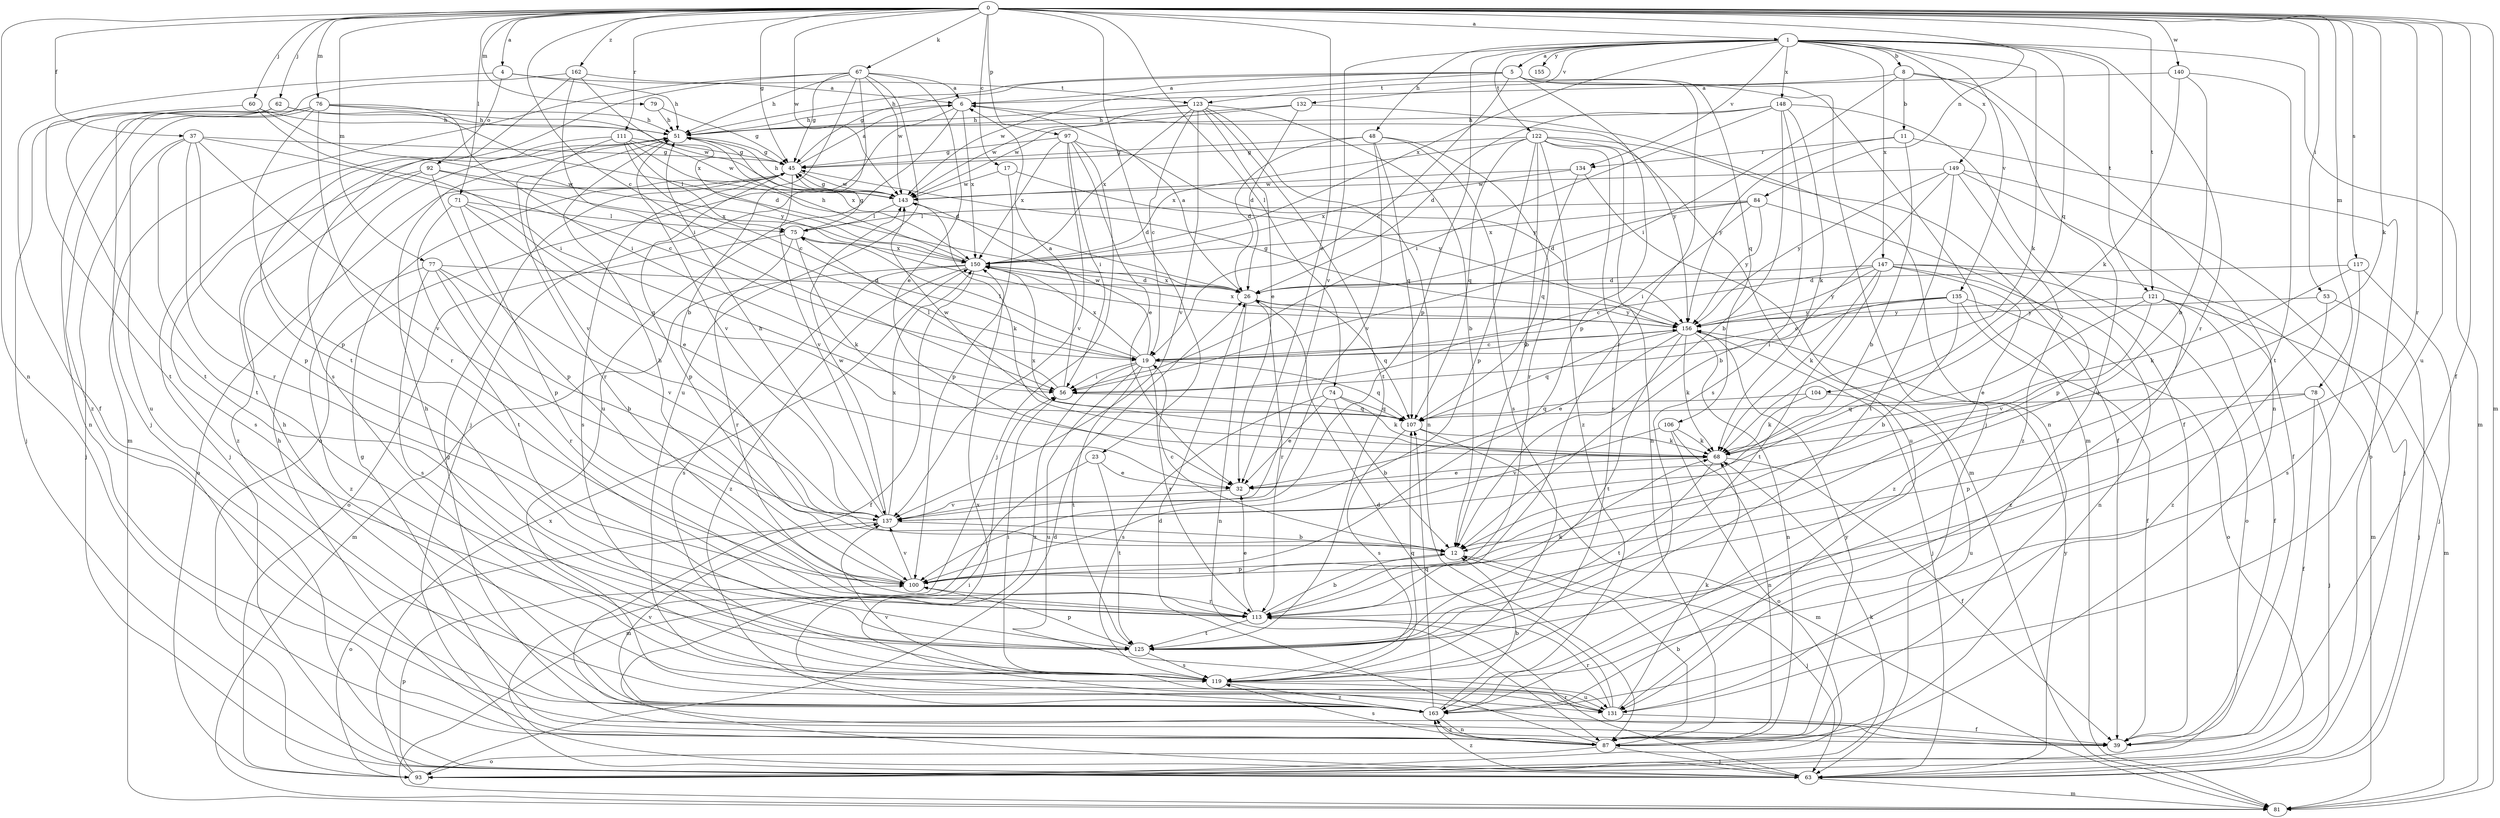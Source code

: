 strict digraph  {
0;
1;
4;
5;
6;
8;
11;
12;
17;
19;
23;
26;
32;
37;
39;
45;
48;
51;
53;
56;
60;
62;
63;
67;
68;
71;
74;
75;
76;
77;
78;
79;
81;
84;
87;
92;
93;
97;
100;
104;
106;
107;
111;
113;
117;
119;
121;
122;
123;
125;
131;
132;
134;
135;
137;
140;
143;
147;
148;
149;
150;
155;
156;
162;
163;
0 -> 1  [label=a];
0 -> 4  [label=a];
0 -> 17  [label=c];
0 -> 19  [label=c];
0 -> 23  [label=d];
0 -> 32  [label=e];
0 -> 37  [label=f];
0 -> 39  [label=f];
0 -> 45  [label=g];
0 -> 53  [label=i];
0 -> 60  [label=j];
0 -> 62  [label=j];
0 -> 67  [label=k];
0 -> 68  [label=k];
0 -> 71  [label=l];
0 -> 74  [label=l];
0 -> 76  [label=m];
0 -> 77  [label=m];
0 -> 78  [label=m];
0 -> 79  [label=m];
0 -> 81  [label=m];
0 -> 84  [label=n];
0 -> 87  [label=n];
0 -> 97  [label=p];
0 -> 111  [label=r];
0 -> 113  [label=r];
0 -> 117  [label=s];
0 -> 121  [label=t];
0 -> 131  [label=u];
0 -> 140  [label=w];
0 -> 143  [label=w];
0 -> 162  [label=z];
1 -> 5  [label=a];
1 -> 8  [label=b];
1 -> 48  [label=h];
1 -> 68  [label=k];
1 -> 81  [label=m];
1 -> 100  [label=p];
1 -> 104  [label=q];
1 -> 113  [label=r];
1 -> 121  [label=t];
1 -> 122  [label=t];
1 -> 132  [label=v];
1 -> 134  [label=v];
1 -> 135  [label=v];
1 -> 137  [label=v];
1 -> 147  [label=x];
1 -> 148  [label=x];
1 -> 149  [label=x];
1 -> 150  [label=x];
1 -> 155  [label=y];
4 -> 39  [label=f];
4 -> 51  [label=h];
4 -> 92  [label=o];
4 -> 123  [label=t];
5 -> 6  [label=a];
5 -> 19  [label=c];
5 -> 45  [label=g];
5 -> 51  [label=h];
5 -> 63  [label=j];
5 -> 81  [label=m];
5 -> 100  [label=p];
5 -> 106  [label=q];
5 -> 113  [label=r];
5 -> 143  [label=w];
6 -> 51  [label=h];
6 -> 93  [label=o];
6 -> 131  [label=u];
6 -> 150  [label=x];
6 -> 156  [label=y];
8 -> 11  [label=b];
8 -> 56  [label=i];
8 -> 87  [label=n];
8 -> 123  [label=t];
8 -> 131  [label=u];
11 -> 12  [label=b];
11 -> 93  [label=o];
11 -> 156  [label=y];
11 -> 134  [label=r];
12 -> 19  [label=c];
12 -> 63  [label=j];
12 -> 100  [label=p];
17 -> 100  [label=p];
17 -> 143  [label=w];
17 -> 156  [label=y];
19 -> 56  [label=i];
19 -> 75  [label=l];
19 -> 107  [label=q];
19 -> 113  [label=r];
19 -> 125  [label=t];
19 -> 131  [label=u];
19 -> 143  [label=w];
19 -> 150  [label=x];
19 -> 156  [label=y];
19 -> 163  [label=z];
23 -> 32  [label=e];
23 -> 81  [label=m];
23 -> 125  [label=t];
26 -> 6  [label=a];
26 -> 87  [label=n];
26 -> 107  [label=q];
26 -> 113  [label=r];
26 -> 150  [label=x];
26 -> 156  [label=y];
32 -> 137  [label=v];
37 -> 19  [label=c];
37 -> 45  [label=g];
37 -> 63  [label=j];
37 -> 100  [label=p];
37 -> 113  [label=r];
37 -> 125  [label=t];
37 -> 137  [label=v];
39 -> 45  [label=g];
39 -> 150  [label=x];
45 -> 6  [label=a];
45 -> 93  [label=o];
45 -> 100  [label=p];
45 -> 119  [label=s];
45 -> 137  [label=v];
45 -> 143  [label=w];
48 -> 26  [label=d];
48 -> 45  [label=g];
48 -> 107  [label=q];
48 -> 113  [label=r];
48 -> 119  [label=s];
48 -> 137  [label=v];
51 -> 45  [label=g];
51 -> 113  [label=r];
51 -> 137  [label=v];
51 -> 150  [label=x];
53 -> 63  [label=j];
53 -> 156  [label=y];
53 -> 163  [label=z];
56 -> 6  [label=a];
56 -> 75  [label=l];
56 -> 107  [label=q];
60 -> 51  [label=h];
60 -> 56  [label=i];
60 -> 125  [label=t];
60 -> 156  [label=y];
62 -> 26  [label=d];
62 -> 51  [label=h];
62 -> 63  [label=j];
62 -> 125  [label=t];
63 -> 56  [label=i];
63 -> 81  [label=m];
63 -> 113  [label=r];
63 -> 156  [label=y];
63 -> 163  [label=z];
67 -> 6  [label=a];
67 -> 12  [label=b];
67 -> 32  [label=e];
67 -> 45  [label=g];
67 -> 51  [label=h];
67 -> 63  [label=j];
67 -> 81  [label=m];
67 -> 119  [label=s];
67 -> 131  [label=u];
67 -> 143  [label=w];
68 -> 32  [label=e];
68 -> 39  [label=f];
68 -> 125  [label=t];
68 -> 150  [label=x];
71 -> 32  [label=e];
71 -> 75  [label=l];
71 -> 100  [label=p];
71 -> 107  [label=q];
71 -> 125  [label=t];
74 -> 12  [label=b];
74 -> 32  [label=e];
74 -> 68  [label=k];
74 -> 107  [label=q];
74 -> 119  [label=s];
75 -> 45  [label=g];
75 -> 68  [label=k];
75 -> 93  [label=o];
75 -> 113  [label=r];
75 -> 150  [label=x];
76 -> 51  [label=h];
76 -> 56  [label=i];
76 -> 87  [label=n];
76 -> 100  [label=p];
76 -> 113  [label=r];
76 -> 131  [label=u];
76 -> 143  [label=w];
76 -> 163  [label=z];
77 -> 12  [label=b];
77 -> 26  [label=d];
77 -> 113  [label=r];
77 -> 119  [label=s];
77 -> 137  [label=v];
77 -> 163  [label=z];
78 -> 39  [label=f];
78 -> 63  [label=j];
78 -> 100  [label=p];
78 -> 107  [label=q];
79 -> 45  [label=g];
79 -> 51  [label=h];
84 -> 26  [label=d];
84 -> 56  [label=i];
84 -> 75  [label=l];
84 -> 100  [label=p];
84 -> 150  [label=x];
84 -> 156  [label=y];
87 -> 12  [label=b];
87 -> 26  [label=d];
87 -> 45  [label=g];
87 -> 51  [label=h];
87 -> 63  [label=j];
87 -> 93  [label=o];
87 -> 119  [label=s];
87 -> 156  [label=y];
87 -> 163  [label=z];
92 -> 100  [label=p];
92 -> 119  [label=s];
92 -> 143  [label=w];
92 -> 150  [label=x];
92 -> 163  [label=z];
93 -> 26  [label=d];
93 -> 68  [label=k];
93 -> 100  [label=p];
93 -> 150  [label=x];
97 -> 32  [label=e];
97 -> 45  [label=g];
97 -> 56  [label=i];
97 -> 63  [label=j];
97 -> 137  [label=v];
97 -> 150  [label=x];
97 -> 156  [label=y];
100 -> 51  [label=h];
100 -> 113  [label=r];
100 -> 137  [label=v];
104 -> 68  [label=k];
104 -> 107  [label=q];
104 -> 131  [label=u];
106 -> 68  [label=k];
106 -> 87  [label=n];
106 -> 93  [label=o];
106 -> 137  [label=v];
107 -> 68  [label=k];
107 -> 81  [label=m];
107 -> 119  [label=s];
107 -> 143  [label=w];
111 -> 19  [label=c];
111 -> 26  [label=d];
111 -> 45  [label=g];
111 -> 63  [label=j];
111 -> 75  [label=l];
111 -> 137  [label=v];
111 -> 143  [label=w];
113 -> 12  [label=b];
113 -> 32  [label=e];
113 -> 68  [label=k];
113 -> 125  [label=t];
117 -> 26  [label=d];
117 -> 63  [label=j];
117 -> 68  [label=k];
117 -> 119  [label=s];
119 -> 51  [label=h];
119 -> 56  [label=i];
119 -> 107  [label=q];
119 -> 131  [label=u];
119 -> 163  [label=z];
121 -> 32  [label=e];
121 -> 39  [label=f];
121 -> 81  [label=m];
121 -> 137  [label=v];
121 -> 156  [label=y];
121 -> 163  [label=z];
122 -> 12  [label=b];
122 -> 39  [label=f];
122 -> 45  [label=g];
122 -> 81  [label=m];
122 -> 87  [label=n];
122 -> 100  [label=p];
122 -> 107  [label=q];
122 -> 119  [label=s];
122 -> 150  [label=x];
122 -> 163  [label=z];
123 -> 12  [label=b];
123 -> 19  [label=c];
123 -> 32  [label=e];
123 -> 51  [label=h];
123 -> 87  [label=n];
123 -> 125  [label=t];
123 -> 137  [label=v];
123 -> 143  [label=w];
123 -> 150  [label=x];
125 -> 100  [label=p];
125 -> 119  [label=s];
131 -> 26  [label=d];
131 -> 39  [label=f];
131 -> 68  [label=k];
131 -> 113  [label=r];
131 -> 137  [label=v];
132 -> 26  [label=d];
132 -> 51  [label=h];
132 -> 87  [label=n];
132 -> 143  [label=w];
134 -> 107  [label=q];
134 -> 131  [label=u];
134 -> 143  [label=w];
134 -> 150  [label=x];
135 -> 12  [label=b];
135 -> 19  [label=c];
135 -> 39  [label=f];
135 -> 56  [label=i];
135 -> 93  [label=o];
135 -> 156  [label=y];
137 -> 12  [label=b];
137 -> 51  [label=h];
137 -> 93  [label=o];
137 -> 143  [label=w];
137 -> 150  [label=x];
140 -> 6  [label=a];
140 -> 12  [label=b];
140 -> 68  [label=k];
140 -> 125  [label=t];
143 -> 45  [label=g];
143 -> 51  [label=h];
143 -> 68  [label=k];
143 -> 75  [label=l];
147 -> 19  [label=c];
147 -> 26  [label=d];
147 -> 68  [label=k];
147 -> 81  [label=m];
147 -> 87  [label=n];
147 -> 93  [label=o];
147 -> 125  [label=t];
147 -> 156  [label=y];
147 -> 163  [label=z];
148 -> 12  [label=b];
148 -> 26  [label=d];
148 -> 39  [label=f];
148 -> 51  [label=h];
148 -> 56  [label=i];
148 -> 68  [label=k];
148 -> 119  [label=s];
149 -> 12  [label=b];
149 -> 39  [label=f];
149 -> 63  [label=j];
149 -> 125  [label=t];
149 -> 143  [label=w];
149 -> 156  [label=y];
149 -> 163  [label=z];
150 -> 26  [label=d];
150 -> 39  [label=f];
150 -> 51  [label=h];
150 -> 81  [label=m];
150 -> 119  [label=s];
150 -> 163  [label=z];
156 -> 19  [label=c];
156 -> 32  [label=e];
156 -> 45  [label=g];
156 -> 63  [label=j];
156 -> 68  [label=k];
156 -> 87  [label=n];
156 -> 107  [label=q];
156 -> 125  [label=t];
156 -> 150  [label=x];
162 -> 6  [label=a];
162 -> 56  [label=i];
162 -> 63  [label=j];
162 -> 125  [label=t];
162 -> 150  [label=x];
163 -> 12  [label=b];
163 -> 51  [label=h];
163 -> 87  [label=n];
163 -> 107  [label=q];
163 -> 137  [label=v];
}
